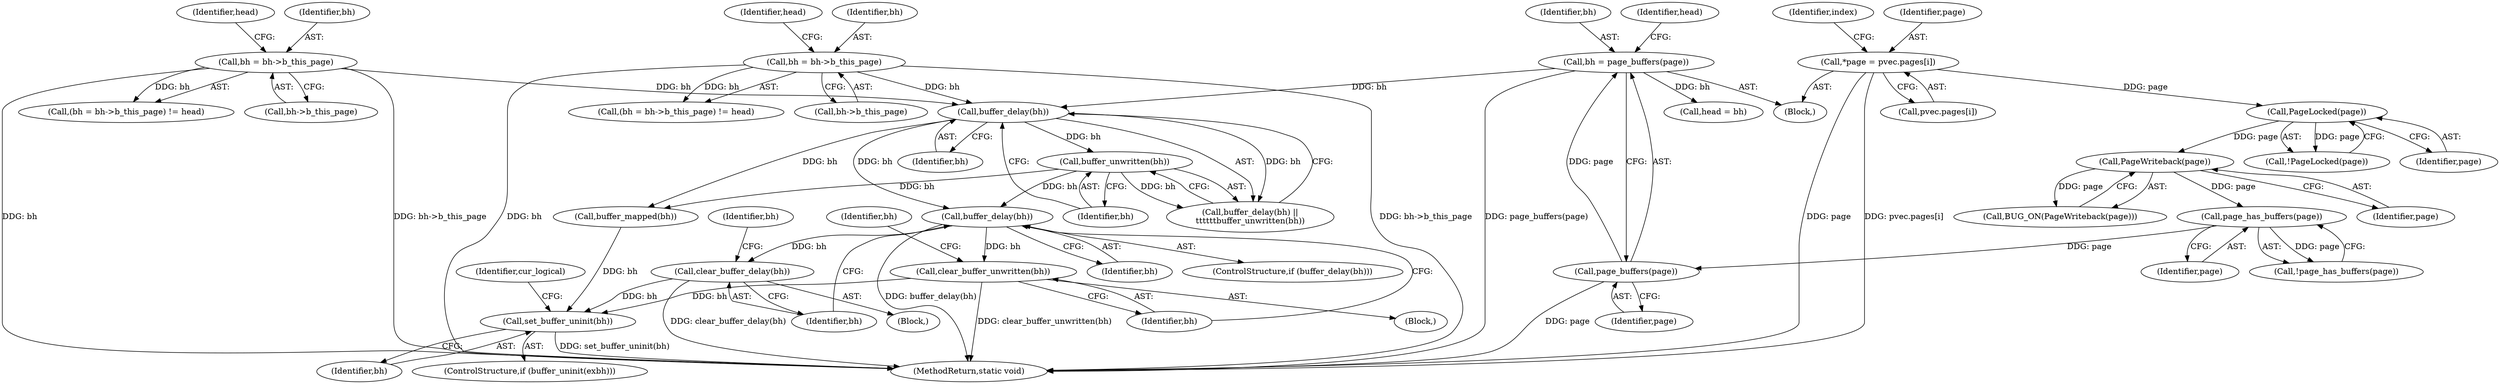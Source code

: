 digraph "0_linux_744692dc059845b2a3022119871846e74d4f6e11_15@pointer" {
"1000288" [label="(Call,buffer_delay(bh))"];
"1000274" [label="(Call,buffer_unwritten(bh))"];
"1000272" [label="(Call,buffer_delay(bh))"];
"1000328" [label="(Call,bh = bh->b_this_page)"];
"1000255" [label="(Call,bh = bh->b_this_page)"];
"1000238" [label="(Call,bh = page_buffers(page))"];
"1000240" [label="(Call,page_buffers(page))"];
"1000236" [label="(Call,page_has_buffers(page))"];
"1000232" [label="(Call,PageWriteback(page))"];
"1000229" [label="(Call,PageLocked(page))"];
"1000208" [label="(Call,*page = pvec.pages[i])"];
"1000291" [label="(Call,clear_buffer_delay(bh))"];
"1000321" [label="(Call,set_buffer_uninit(bh))"];
"1000300" [label="(Call,clear_buffer_unwritten(bh))"];
"1000241" [label="(Identifier,page)"];
"1000271" [label="(Call,buffer_delay(bh) ||\n\t\t\t\t\t\tbuffer_unwritten(bh))"];
"1000232" [label="(Call,PageWriteback(page))"];
"1000292" [label="(Identifier,bh)"];
"1000333" [label="(Identifier,head)"];
"1000329" [label="(Identifier,bh)"];
"1000228" [label="(Call,!PageLocked(page))"];
"1000239" [label="(Identifier,bh)"];
"1000274" [label="(Call,buffer_unwritten(bh))"];
"1000260" [label="(Identifier,head)"];
"1000216" [label="(Identifier,index)"];
"1000273" [label="(Identifier,bh)"];
"1000290" [label="(Block,)"];
"1000229" [label="(Call,PageLocked(page))"];
"1000272" [label="(Call,buffer_delay(bh))"];
"1000240" [label="(Call,page_buffers(page))"];
"1000243" [label="(Identifier,head)"];
"1000230" [label="(Identifier,page)"];
"1000322" [label="(Identifier,bh)"];
"1000275" [label="(Identifier,bh)"];
"1000289" [label="(Identifier,bh)"];
"1000233" [label="(Identifier,page)"];
"1000235" [label="(Call,!page_has_buffers(page))"];
"1000209" [label="(Identifier,page)"];
"1000295" [label="(Identifier,bh)"];
"1000305" [label="(Identifier,bh)"];
"1000287" [label="(ControlStructure,if (buffer_delay(bh)))"];
"1000318" [label="(ControlStructure,if (buffer_uninit(exbh)))"];
"1000231" [label="(Call,BUG_ON(PageWriteback(page)))"];
"1000310" [label="(Call,buffer_mapped(bh))"];
"1000327" [label="(Call,(bh = bh->b_this_page) != head)"];
"1000301" [label="(Identifier,bh)"];
"1000237" [label="(Identifier,page)"];
"1000291" [label="(Call,clear_buffer_delay(bh))"];
"1000208" [label="(Call,*page = pvec.pages[i])"];
"1000238" [label="(Call,bh = page_buffers(page))"];
"1000328" [label="(Call,bh = bh->b_this_page)"];
"1000256" [label="(Identifier,bh)"];
"1000236" [label="(Call,page_has_buffers(page))"];
"1000242" [label="(Call,head = bh)"];
"1000337" [label="(MethodReturn,static void)"];
"1000255" [label="(Call,bh = bh->b_this_page)"];
"1000257" [label="(Call,bh->b_this_page)"];
"1000210" [label="(Call,pvec.pages[i])"];
"1000330" [label="(Call,bh->b_this_page)"];
"1000300" [label="(Call,clear_buffer_unwritten(bh))"];
"1000254" [label="(Call,(bh = bh->b_this_page) != head)"];
"1000324" [label="(Identifier,cur_logical)"];
"1000299" [label="(Block,)"];
"1000321" [label="(Call,set_buffer_uninit(bh))"];
"1000206" [label="(Block,)"];
"1000288" [label="(Call,buffer_delay(bh))"];
"1000288" -> "1000287"  [label="AST: "];
"1000288" -> "1000289"  [label="CFG: "];
"1000289" -> "1000288"  [label="AST: "];
"1000292" -> "1000288"  [label="CFG: "];
"1000301" -> "1000288"  [label="CFG: "];
"1000288" -> "1000337"  [label="DDG: buffer_delay(bh)"];
"1000274" -> "1000288"  [label="DDG: bh"];
"1000272" -> "1000288"  [label="DDG: bh"];
"1000288" -> "1000291"  [label="DDG: bh"];
"1000288" -> "1000300"  [label="DDG: bh"];
"1000274" -> "1000271"  [label="AST: "];
"1000274" -> "1000275"  [label="CFG: "];
"1000275" -> "1000274"  [label="AST: "];
"1000271" -> "1000274"  [label="CFG: "];
"1000274" -> "1000271"  [label="DDG: bh"];
"1000272" -> "1000274"  [label="DDG: bh"];
"1000274" -> "1000310"  [label="DDG: bh"];
"1000272" -> "1000271"  [label="AST: "];
"1000272" -> "1000273"  [label="CFG: "];
"1000273" -> "1000272"  [label="AST: "];
"1000275" -> "1000272"  [label="CFG: "];
"1000271" -> "1000272"  [label="CFG: "];
"1000272" -> "1000271"  [label="DDG: bh"];
"1000328" -> "1000272"  [label="DDG: bh"];
"1000255" -> "1000272"  [label="DDG: bh"];
"1000238" -> "1000272"  [label="DDG: bh"];
"1000272" -> "1000310"  [label="DDG: bh"];
"1000328" -> "1000327"  [label="AST: "];
"1000328" -> "1000330"  [label="CFG: "];
"1000329" -> "1000328"  [label="AST: "];
"1000330" -> "1000328"  [label="AST: "];
"1000333" -> "1000328"  [label="CFG: "];
"1000328" -> "1000337"  [label="DDG: bh"];
"1000328" -> "1000337"  [label="DDG: bh->b_this_page"];
"1000328" -> "1000327"  [label="DDG: bh"];
"1000255" -> "1000254"  [label="AST: "];
"1000255" -> "1000257"  [label="CFG: "];
"1000256" -> "1000255"  [label="AST: "];
"1000257" -> "1000255"  [label="AST: "];
"1000260" -> "1000255"  [label="CFG: "];
"1000255" -> "1000337"  [label="DDG: bh->b_this_page"];
"1000255" -> "1000337"  [label="DDG: bh"];
"1000255" -> "1000254"  [label="DDG: bh"];
"1000238" -> "1000206"  [label="AST: "];
"1000238" -> "1000240"  [label="CFG: "];
"1000239" -> "1000238"  [label="AST: "];
"1000240" -> "1000238"  [label="AST: "];
"1000243" -> "1000238"  [label="CFG: "];
"1000238" -> "1000337"  [label="DDG: page_buffers(page)"];
"1000240" -> "1000238"  [label="DDG: page"];
"1000238" -> "1000242"  [label="DDG: bh"];
"1000240" -> "1000241"  [label="CFG: "];
"1000241" -> "1000240"  [label="AST: "];
"1000240" -> "1000337"  [label="DDG: page"];
"1000236" -> "1000240"  [label="DDG: page"];
"1000236" -> "1000235"  [label="AST: "];
"1000236" -> "1000237"  [label="CFG: "];
"1000237" -> "1000236"  [label="AST: "];
"1000235" -> "1000236"  [label="CFG: "];
"1000236" -> "1000235"  [label="DDG: page"];
"1000232" -> "1000236"  [label="DDG: page"];
"1000232" -> "1000231"  [label="AST: "];
"1000232" -> "1000233"  [label="CFG: "];
"1000233" -> "1000232"  [label="AST: "];
"1000231" -> "1000232"  [label="CFG: "];
"1000232" -> "1000231"  [label="DDG: page"];
"1000229" -> "1000232"  [label="DDG: page"];
"1000229" -> "1000228"  [label="AST: "];
"1000229" -> "1000230"  [label="CFG: "];
"1000230" -> "1000229"  [label="AST: "];
"1000228" -> "1000229"  [label="CFG: "];
"1000229" -> "1000228"  [label="DDG: page"];
"1000208" -> "1000229"  [label="DDG: page"];
"1000208" -> "1000206"  [label="AST: "];
"1000208" -> "1000210"  [label="CFG: "];
"1000209" -> "1000208"  [label="AST: "];
"1000210" -> "1000208"  [label="AST: "];
"1000216" -> "1000208"  [label="CFG: "];
"1000208" -> "1000337"  [label="DDG: page"];
"1000208" -> "1000337"  [label="DDG: pvec.pages[i]"];
"1000291" -> "1000290"  [label="AST: "];
"1000291" -> "1000292"  [label="CFG: "];
"1000292" -> "1000291"  [label="AST: "];
"1000295" -> "1000291"  [label="CFG: "];
"1000291" -> "1000337"  [label="DDG: clear_buffer_delay(bh)"];
"1000291" -> "1000321"  [label="DDG: bh"];
"1000321" -> "1000318"  [label="AST: "];
"1000321" -> "1000322"  [label="CFG: "];
"1000322" -> "1000321"  [label="AST: "];
"1000324" -> "1000321"  [label="CFG: "];
"1000321" -> "1000337"  [label="DDG: set_buffer_uninit(bh)"];
"1000310" -> "1000321"  [label="DDG: bh"];
"1000300" -> "1000321"  [label="DDG: bh"];
"1000300" -> "1000299"  [label="AST: "];
"1000300" -> "1000301"  [label="CFG: "];
"1000301" -> "1000300"  [label="AST: "];
"1000305" -> "1000300"  [label="CFG: "];
"1000300" -> "1000337"  [label="DDG: clear_buffer_unwritten(bh)"];
}
